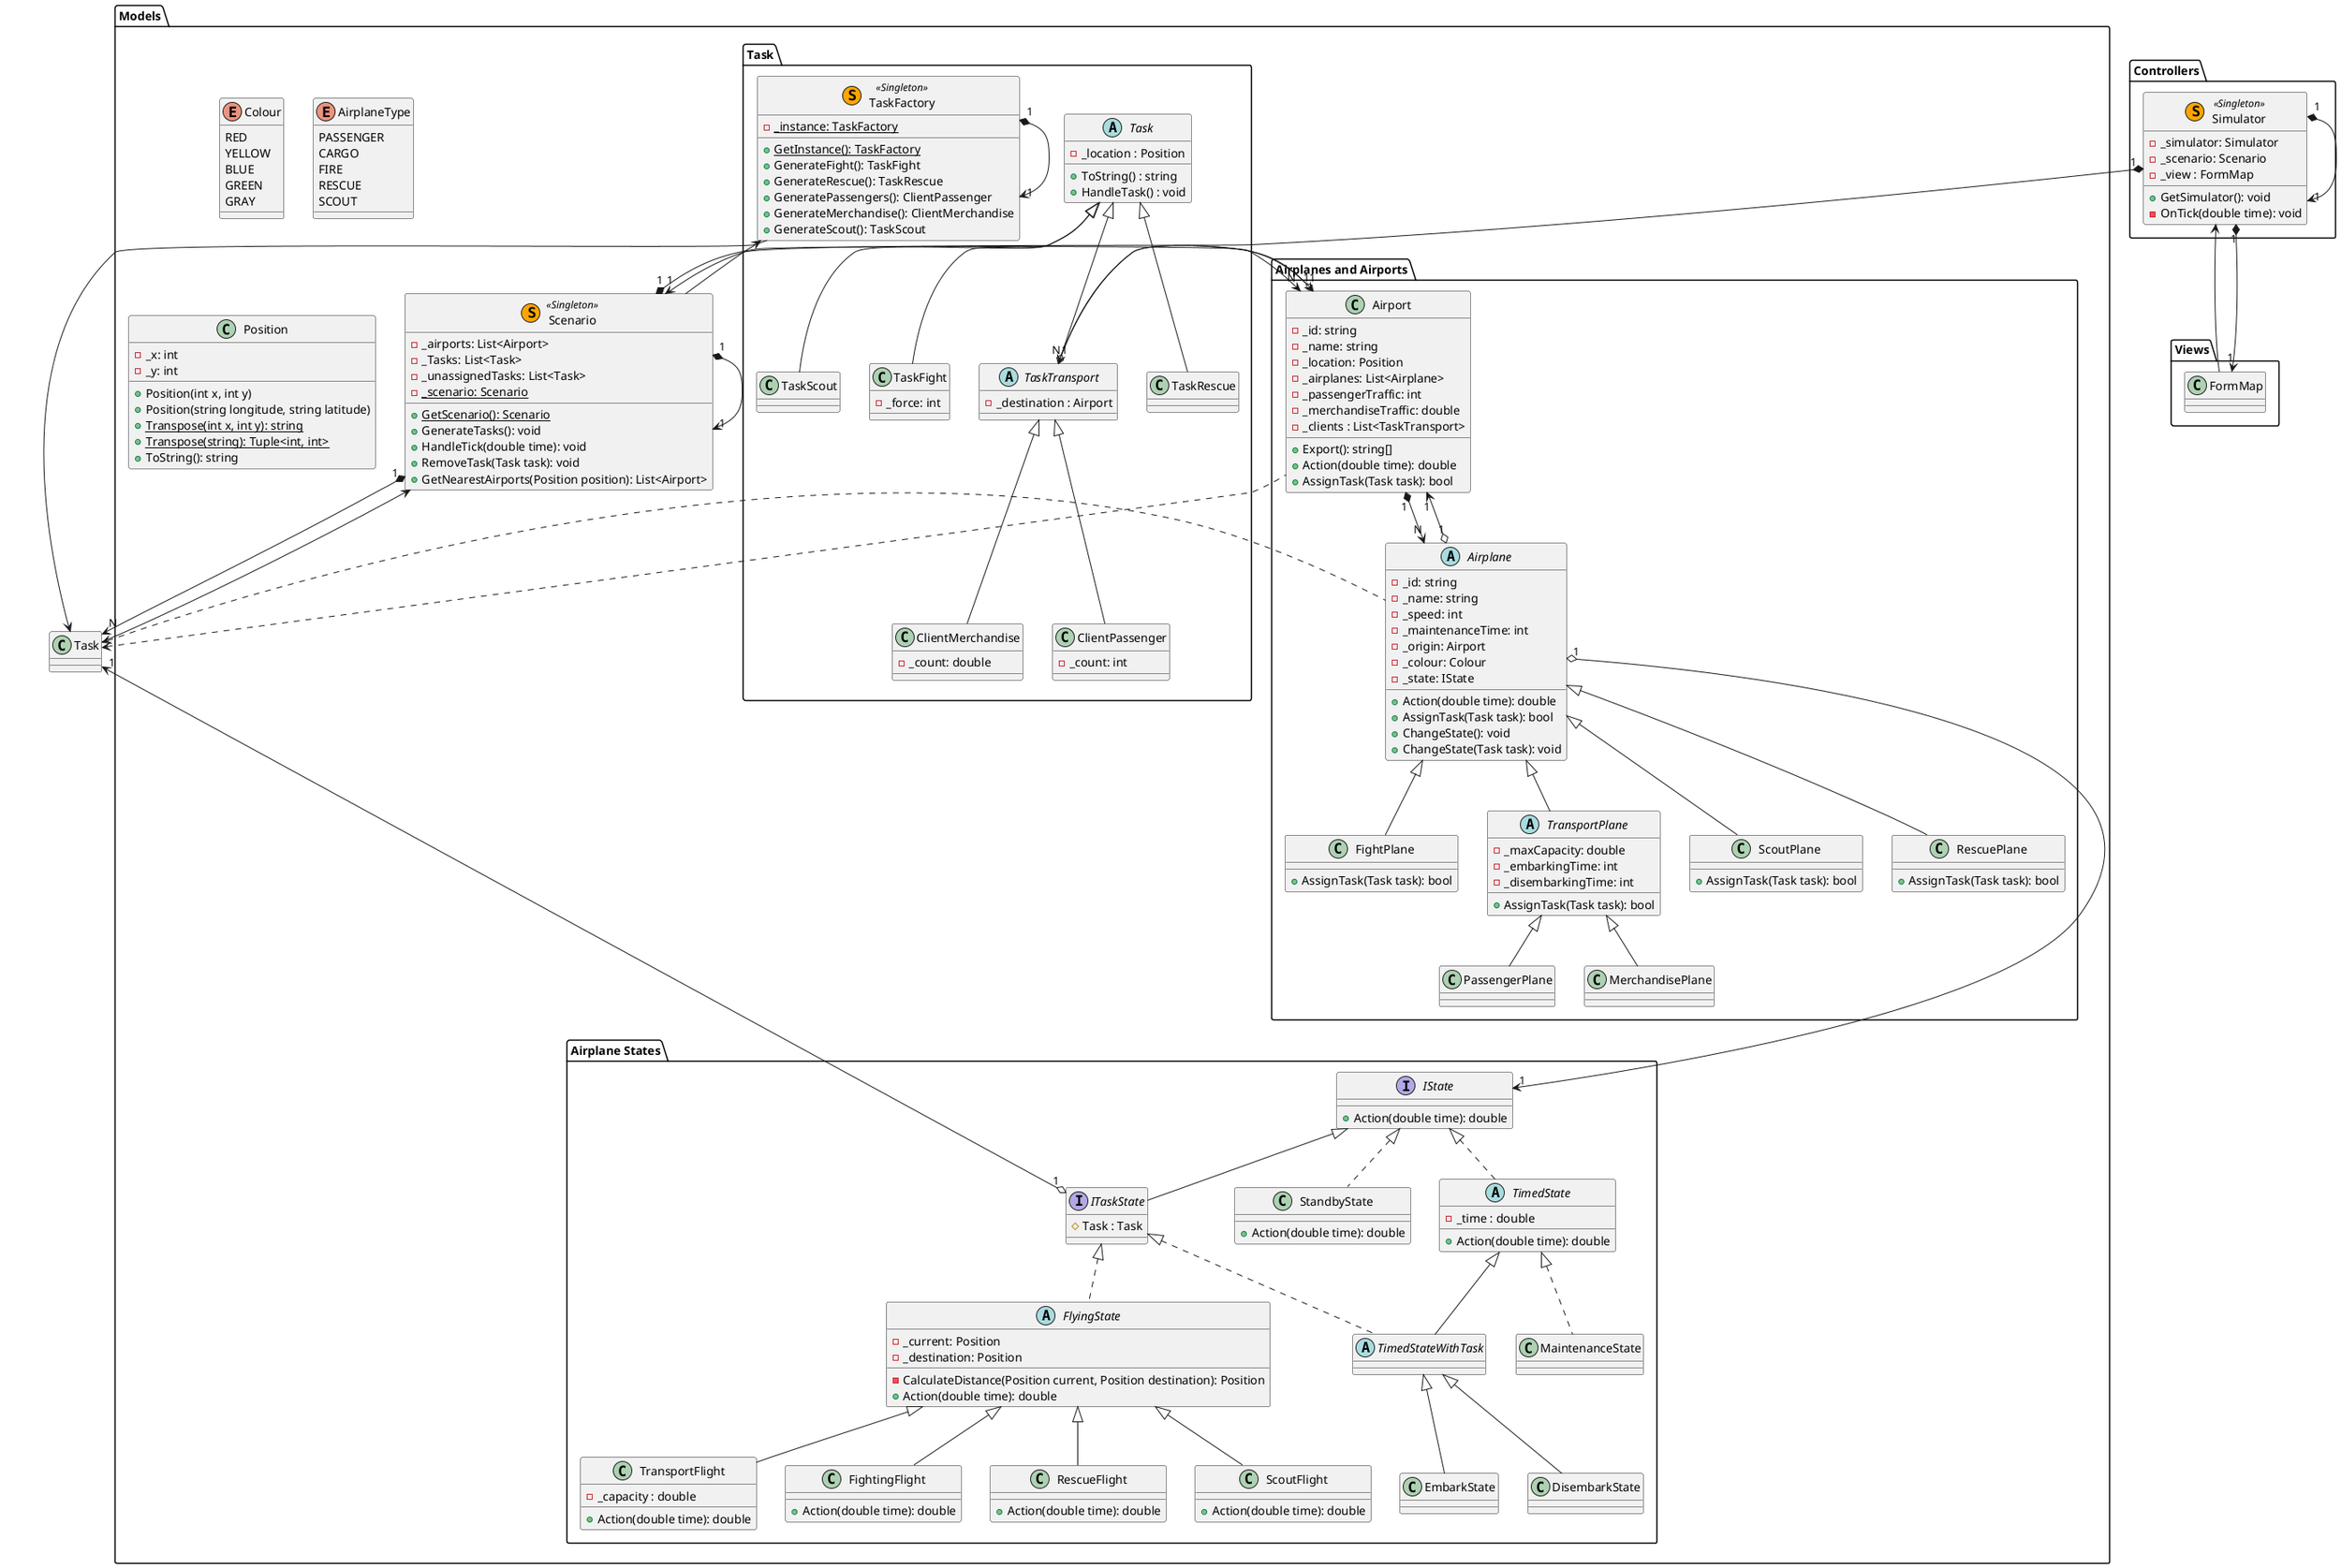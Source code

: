 @startuml


package Models {
    ' ----------------------------------- '
    ' -- Enum                          -- '
    ' Red = Rescue
    ' Yellow = Fires
    ' Blue = Cargo
    ' Green = Passenger
    ' Gray = Observer
    enum Colour {
        RED
        YELLOW
        BLUE
        GREEN
        GRAY
    }
    
    enum AirplaneType {
        PASSENGER
        CARGO
        FIRE
        RESCUE
        SCOUT
    }

    class Position {
        - _x: int
        - _y: int
        + Position(int x, int y)
        + Position(string longitude, string latitude)
        + {static} Transpose(int x, int y): string
        + {static} Transpose(string): Tuple<int, int>
        + ToString(): string
    }

    class Scenario << (S, Orange) Singleton >> {
        - _airports: List<Airport>
        - _Tasks: List<Task>
        - _unassignedTasks: List<Task>
        - {static} _scenario: Scenario
        + {static} GetScenario(): Scenario
        + GenerateTasks(): void
        + HandleTick(double time): void
        + RemoveTask(Task task): void
        + GetNearestAirports(Position position): List<Airport>
    }
    
    ' -----------------------------------'
    ' -- Airport Management           -- '
    package "Airplanes and Airports" {
        class Airport {
            - _id: string
            - _name: string
            - _location: Position
            - _airplanes: List<Airplane>
            - _passengerTraffic: int
            - _merchandiseTraffic: double
            - _clients : List<TaskTransport>
            + Export(): string[]
            + Action(double time): double
            + AssignTask(Task task): bool
        }
    
        abstract class Airplane {
            - _id: string
            - _name: string
            - _speed: int
            - _maintenanceTime: int
            - _origin: Airport
            - _colour: Colour 
            - _state: IState
            + Action(double time): double
            + AssignTask(Task task): bool
            + ChangeState(): void
            + ChangeState(Task task): void
        }

        class FightPlane extends Airplane{
            + AssignTask(Task task): bool
        }
        
        abstract class TransportPlane extends Airplane {
            - _maxCapacity: double
            - _embarkingTime: int
            - _disembarkingTime: int
            + AssignTask(Task task): bool
        }
        
        class PassengerPlane extends TransportPlane {
        }
        
        class MerchandisePlane extends TransportPlane {
        }
        
        class ScoutPlane extends Airplane{
            + AssignTask(Task task): bool
        }
        
        class RescuePlane extends Airplane{
            + AssignTask(Task task): bool
        }
    }
    
    ' -----------------------------------'
    ' -- Airplane States              -- '
    
    package "Airplane States" {
        interface IState {
            + Action(double time): double
        }
        
        abstract class FlyingState implements ITaskState {
            - _current: Position
            - _destination: Position
            - CalculateDistance(Position current, Position destination): Position
            + Action(double time): double
        }
        
        class StandbyState implements IState {
            + Action(double time): double
        }
        
        interface ITaskState extends IState {
            # Task : Task
        }
        
        abstract TimedState implements IState {
            - _time : double
            + Action(double time): double
        }
        
        class MaintenanceState implements TimedState {
        }
        
        abstract class TimedStateWithTask extends TimedState implements ITaskState {
        }
        
        class EmbarkState extends TimedStateWithTask {
        }
        
        class DisembarkState extends TimedStateWithTask {
        }
        
        class TransportFlight extends FlyingState {
            - _capacity : double
            + Action(double time): double
        }
        
        class FightingFlight extends FlyingState {
            + Action(double time): double
        }
        
        class RescueFlight extends FlyingState {
            + Action(double time): double
        }
        
        class ScoutFlight extends FlyingState {
            + Action(double time): double
        }
    }
    
    ' ---------------------------------- '
    ' -- Tasks Management            -- '
    package Task {
        class TaskFactory << (S,orange) Singleton>> {
            - {static} _instance: TaskFactory
            + {static} GetInstance(): TaskFactory
            + GenerateFight(): TaskFight
            + GenerateRescue(): TaskRescue
            + GeneratePassengers(): ClientPassenger
            + GenerateMerchandise(): ClientMerchandise
            + GenerateScout(): TaskScout
        }

        abstract class Task {
            - _location : Position
            + ToString() : string
            + HandleTask() : void
        }

        abstract class TaskTransport extends Task {
            - _destination : Airport
        }

        together {
            class ClientPassenger extends TaskTransport {
                - _count: int
            }

            class ClientMerchandise extends TaskTransport {
                - _count: double
            }
        }

        class TaskRescue extends Task {
        }

        class TaskScout extends Task {
        }

        class TaskFight extends Task {
            - _force: int
        }
    }
}

package Controllers {
    class Simulator << (S,orange) Singleton>> {
        - _simulator: Simulator
        - _scenario: Scenario
        - _view : FormMap
        + GetSimulator(): void
        - OnTick(double time): void
    }
}

package Views {
    class FormMap {
    }
}

' Relations
' - Global
' -- Controller and View
Simulator "1" *--> "1" FormMap
FormMap --> Simulator
' -- Controller and Model
Simulator "1" *--> "1" Scenario
Simulator "1" *--> "1" Simulator

' - Model
' -- Scenario
Scenario -d-> TaskFactory
Scenario "1" *--> "1" Scenario
Scenario "1" *-d-> "N" Task
Scenario "1" *-l-> "N" Airport

' -- Airport
Airport "1" *--> "N" Airplane
Airport "1" o-> "N" TaskTransport

' -- Airplane
Airplane "1" o---d-> "1" IState
Airplane "1" o--> "1" Airport

' -- Tasks
TaskFactory --> Task
TaskFactory "1" *--> "1" TaskFactory
ITaskState "1" o--> "1" Task

TaskTransport "1" o-> "1" Airport
Task <.. Airport
Task <.. Airplane
Task -u-> Scenario
   
@enduml